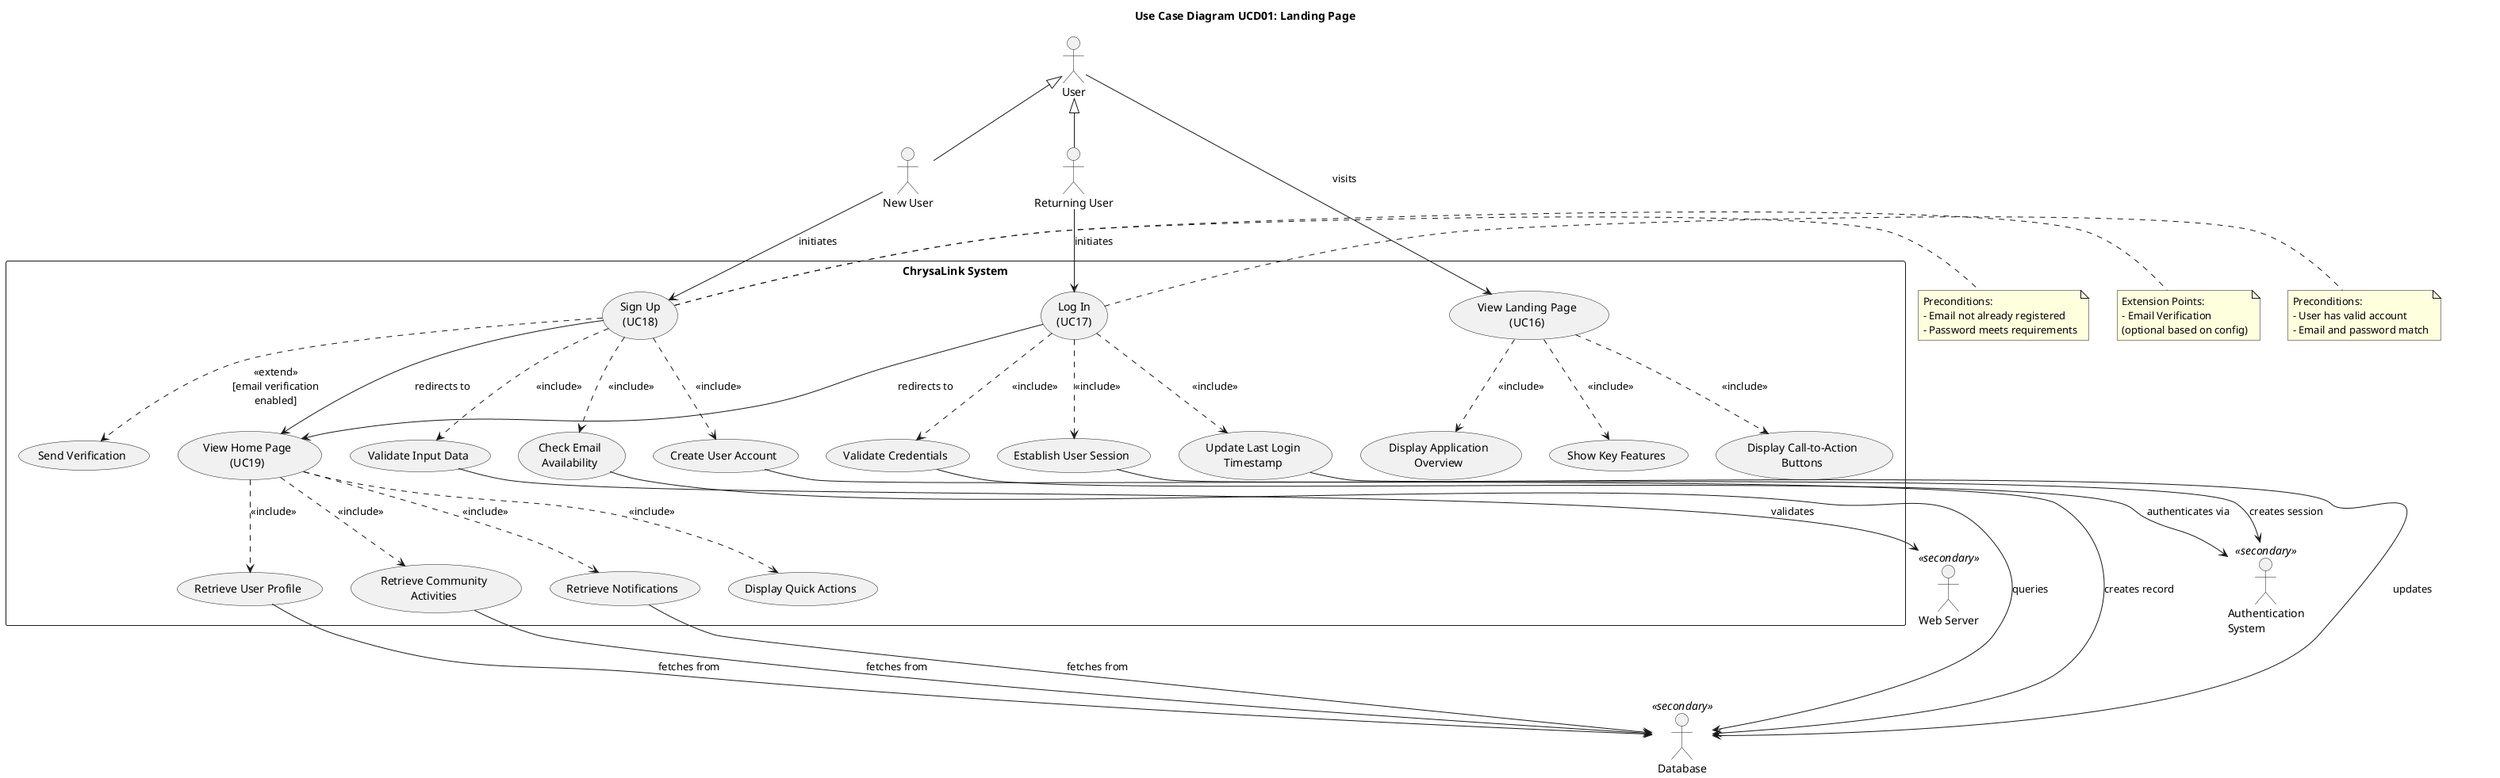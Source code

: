 @startuml UCD01-LandingPage
title Use Case Diagram UCD01: Landing Page

' Define Primary Actors (Left side)
actor "User" as User
actor "New User" as NewUser
actor "Returning User" as ReturningUser

' Define Secondary Actors (Right side)
actor "Authentication\nSystem" as Auth <<secondary>>
actor "Database" as DB <<secondary>>
actor "Web Server" as WebServer <<secondary>>

' Actor Generalizations
NewUser -up-|> User
ReturningUser -up-|> User

' System Boundary
rectangle "ChrysaLink System" {
  
  ' UC16: View Landing Page
  usecase "View Landing Page\n(UC16)" as UC16
  usecase "Display Application\nOverview" as UC16_1
  usecase "Show Key Features" as UC16_2
  usecase "Display Call-to-Action\nButtons" as UC16_3
  
  ' UC17: Log In
  usecase "Log In\n(UC17)" as UC17
  usecase "Validate Credentials" as UC17_1
  usecase "Establish User Session" as UC17_2
  usecase "Update Last Login\nTimestamp" as UC17_3
  
  ' UC18: Sign Up
  usecase "Sign Up\n(UC18)" as UC18
  usecase "Validate Input Data" as UC18_1
  usecase "Check Email\nAvailability" as UC18_2
  usecase "Create User Account" as UC18_3
  usecase "Send Verification" as UC18_4
  
  ' UC19: View Home Page
  usecase "View Home Page\n(UC19)" as UC19
  usecase "Retrieve User Profile" as UC19_1
  usecase "Retrieve Community\nActivities" as UC19_2
  usecase "Retrieve Notifications" as UC19_3
  usecase "Display Quick Actions" as UC19_4
}

' Primary Actor Associations
User --> UC16 : visits

' Generalized actors to specific use cases
NewUser --> UC18 : initiates
ReturningUser --> UC17 : initiates

' UC16 relationships
UC16 ..> UC16_1 : <<include>>
UC16 ..> UC16_2 : <<include>>
UC16 ..> UC16_3 : <<include>>

' UC17 (Log In) relationships
UC17 ..> UC17_1 : <<include>>
UC17 ..> UC17_2 : <<include>>
UC17 ..> UC17_3 : <<include>>
UC17 --> UC19 : redirects to

' UC18 (Sign Up) relationships
UC18 ..> UC18_1 : <<include>>
UC18 ..> UC18_2 : <<include>>
UC18 ..> UC18_3 : <<include>>
UC18 ..> UC18_4 : <<extend>>\n[email verification\nenabled]
UC18 --> UC19 : redirects to

' UC19 (View Home Page) relationships
UC19 ..> UC19_1 : <<include>>
UC19 ..> UC19_2 : <<include>>
UC19 ..> UC19_3 : <<include>>
UC19 ..> UC19_4 : <<include>>

' Secondary Actor Associations (Right side)
UC17_1 --> Auth : authenticates via
UC17_2 --> Auth : creates session
UC18_1 --> WebServer : validates
UC18_2 --> DB : queries
UC18_3 --> DB : creates record
UC17_3 --> DB : updates
UC19_1 --> DB : fetches from
UC19_2 --> DB : fetches from
UC19_3 --> DB : fetches from

' Extension Points
note right of UC18
  Extension Points:
  - Email Verification
  (optional based on config)
end note

note right of UC17
  Preconditions:
  - User has valid account
  - Email and password match
end note

note right of UC18
  Preconditions:
  - Email not already registered
  - Password meets requirements
end note

@enduml
